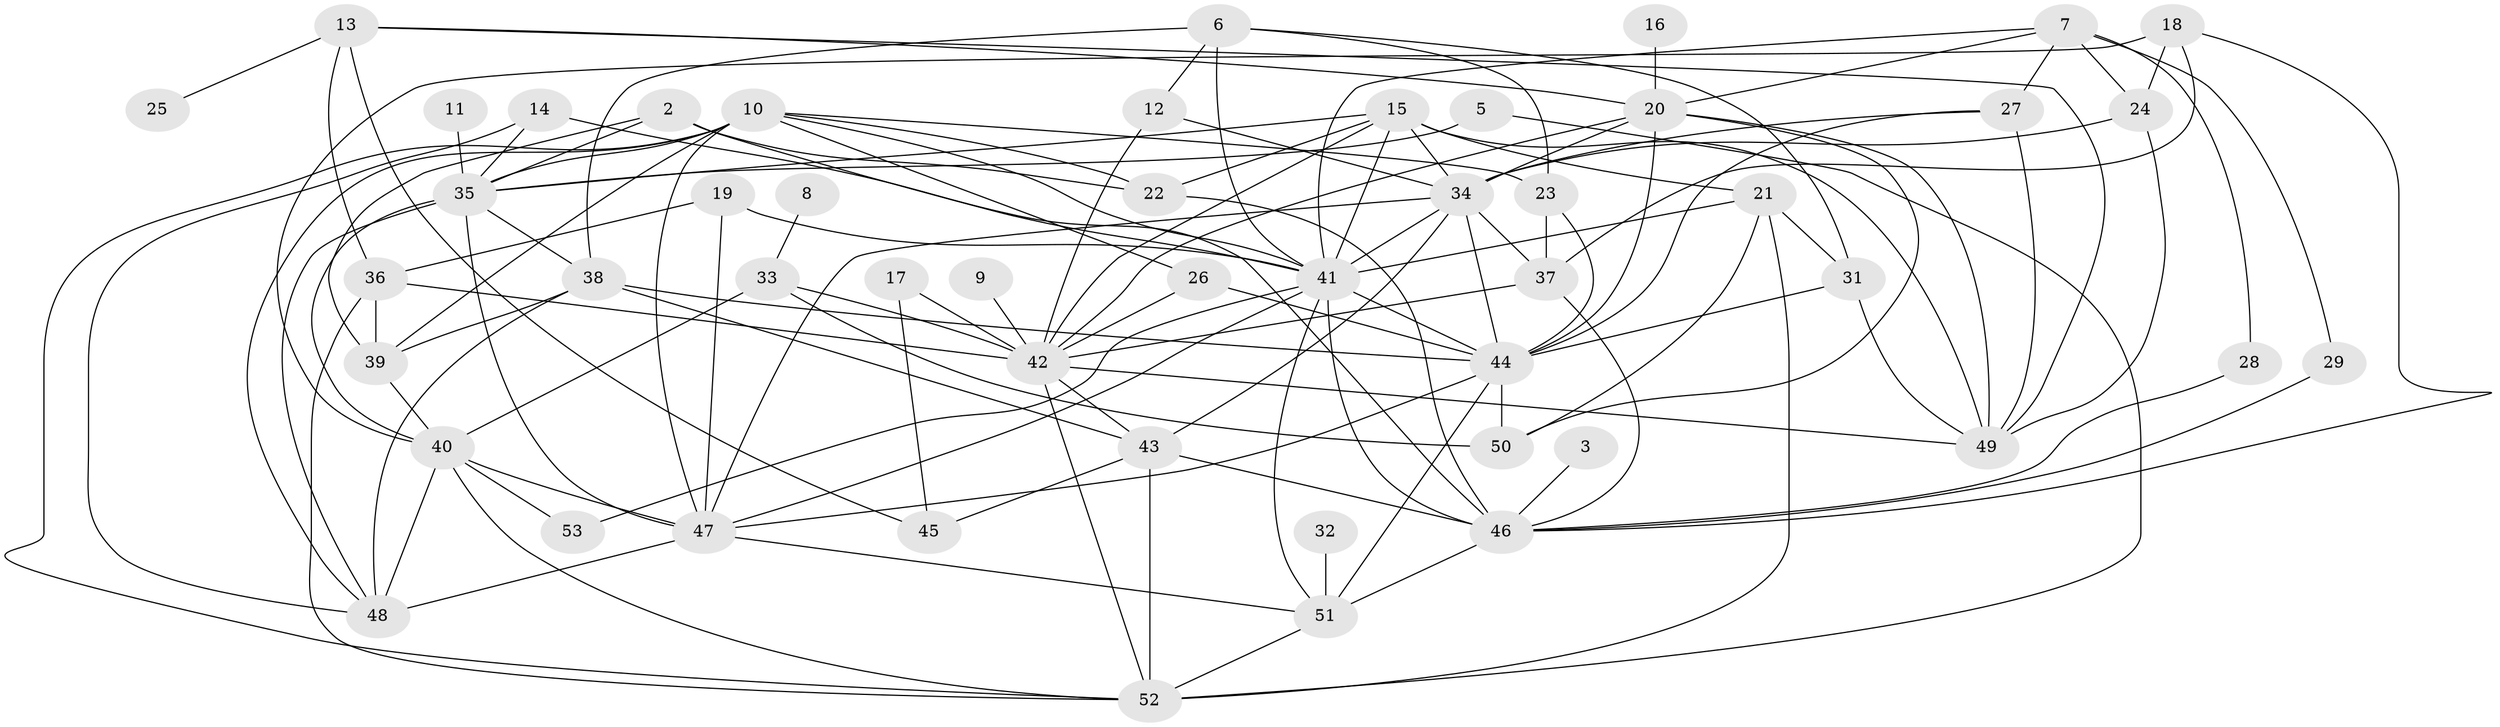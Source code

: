 // original degree distribution, {3: 0.17142857142857143, 8: 0.009523809523809525, 4: 0.17142857142857143, 2: 0.2, 1: 0.11428571428571428, 6: 0.11428571428571428, 7: 0.0380952380952381, 0: 0.02857142857142857, 5: 0.1523809523809524}
// Generated by graph-tools (version 1.1) at 2025/25/03/09/25 03:25:19]
// undirected, 50 vertices, 125 edges
graph export_dot {
graph [start="1"]
  node [color=gray90,style=filled];
  2;
  3;
  5;
  6;
  7;
  8;
  9;
  10;
  11;
  12;
  13;
  14;
  15;
  16;
  17;
  18;
  19;
  20;
  21;
  22;
  23;
  24;
  25;
  26;
  27;
  28;
  29;
  31;
  32;
  33;
  34;
  35;
  36;
  37;
  38;
  39;
  40;
  41;
  42;
  43;
  44;
  45;
  46;
  47;
  48;
  49;
  50;
  51;
  52;
  53;
  2 -- 22 [weight=1.0];
  2 -- 35 [weight=1.0];
  2 -- 39 [weight=1.0];
  2 -- 41 [weight=1.0];
  3 -- 46 [weight=1.0];
  5 -- 35 [weight=1.0];
  5 -- 52 [weight=1.0];
  6 -- 12 [weight=1.0];
  6 -- 23 [weight=1.0];
  6 -- 31 [weight=1.0];
  6 -- 38 [weight=1.0];
  6 -- 41 [weight=1.0];
  7 -- 20 [weight=1.0];
  7 -- 24 [weight=1.0];
  7 -- 27 [weight=1.0];
  7 -- 28 [weight=1.0];
  7 -- 29 [weight=1.0];
  7 -- 41 [weight=1.0];
  8 -- 33 [weight=1.0];
  9 -- 42 [weight=1.0];
  10 -- 22 [weight=1.0];
  10 -- 23 [weight=1.0];
  10 -- 26 [weight=1.0];
  10 -- 35 [weight=1.0];
  10 -- 39 [weight=1.0];
  10 -- 41 [weight=1.0];
  10 -- 47 [weight=1.0];
  10 -- 48 [weight=1.0];
  10 -- 52 [weight=1.0];
  11 -- 35 [weight=1.0];
  12 -- 34 [weight=1.0];
  12 -- 42 [weight=1.0];
  13 -- 20 [weight=1.0];
  13 -- 25 [weight=1.0];
  13 -- 36 [weight=1.0];
  13 -- 45 [weight=1.0];
  13 -- 49 [weight=1.0];
  14 -- 35 [weight=1.0];
  14 -- 46 [weight=1.0];
  14 -- 48 [weight=1.0];
  15 -- 21 [weight=1.0];
  15 -- 22 [weight=1.0];
  15 -- 34 [weight=1.0];
  15 -- 35 [weight=1.0];
  15 -- 41 [weight=1.0];
  15 -- 42 [weight=1.0];
  15 -- 49 [weight=1.0];
  16 -- 20 [weight=1.0];
  17 -- 42 [weight=1.0];
  17 -- 45 [weight=1.0];
  18 -- 24 [weight=1.0];
  18 -- 37 [weight=1.0];
  18 -- 40 [weight=1.0];
  18 -- 46 [weight=1.0];
  19 -- 36 [weight=1.0];
  19 -- 41 [weight=1.0];
  19 -- 47 [weight=1.0];
  20 -- 34 [weight=1.0];
  20 -- 42 [weight=1.0];
  20 -- 44 [weight=2.0];
  20 -- 49 [weight=1.0];
  20 -- 50 [weight=1.0];
  21 -- 31 [weight=1.0];
  21 -- 41 [weight=2.0];
  21 -- 50 [weight=1.0];
  21 -- 52 [weight=1.0];
  22 -- 46 [weight=1.0];
  23 -- 37 [weight=1.0];
  23 -- 44 [weight=1.0];
  24 -- 34 [weight=1.0];
  24 -- 49 [weight=1.0];
  26 -- 42 [weight=1.0];
  26 -- 44 [weight=1.0];
  27 -- 34 [weight=1.0];
  27 -- 44 [weight=1.0];
  27 -- 49 [weight=1.0];
  28 -- 46 [weight=1.0];
  29 -- 46 [weight=1.0];
  31 -- 44 [weight=1.0];
  31 -- 49 [weight=1.0];
  32 -- 51 [weight=1.0];
  33 -- 40 [weight=1.0];
  33 -- 42 [weight=1.0];
  33 -- 50 [weight=1.0];
  34 -- 37 [weight=1.0];
  34 -- 41 [weight=1.0];
  34 -- 43 [weight=1.0];
  34 -- 44 [weight=1.0];
  34 -- 47 [weight=1.0];
  35 -- 38 [weight=1.0];
  35 -- 40 [weight=2.0];
  35 -- 47 [weight=1.0];
  35 -- 48 [weight=1.0];
  36 -- 39 [weight=2.0];
  36 -- 42 [weight=1.0];
  36 -- 52 [weight=1.0];
  37 -- 42 [weight=1.0];
  37 -- 46 [weight=1.0];
  38 -- 39 [weight=1.0];
  38 -- 43 [weight=1.0];
  38 -- 44 [weight=1.0];
  38 -- 48 [weight=1.0];
  39 -- 40 [weight=1.0];
  40 -- 47 [weight=1.0];
  40 -- 48 [weight=1.0];
  40 -- 52 [weight=1.0];
  40 -- 53 [weight=1.0];
  41 -- 44 [weight=1.0];
  41 -- 46 [weight=1.0];
  41 -- 47 [weight=1.0];
  41 -- 51 [weight=1.0];
  41 -- 53 [weight=1.0];
  42 -- 43 [weight=1.0];
  42 -- 49 [weight=1.0];
  42 -- 52 [weight=1.0];
  43 -- 45 [weight=1.0];
  43 -- 46 [weight=1.0];
  43 -- 52 [weight=2.0];
  44 -- 47 [weight=1.0];
  44 -- 50 [weight=1.0];
  44 -- 51 [weight=1.0];
  46 -- 51 [weight=2.0];
  47 -- 48 [weight=2.0];
  47 -- 51 [weight=1.0];
  51 -- 52 [weight=1.0];
}

